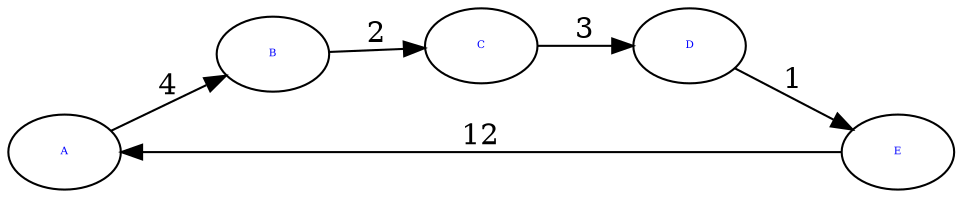 digraph G { 
{
node [margin=0 fontcolor=blue fontsize=5 shape=ellipse] A;B;C;D;E
}
rankdir=LR;
A -> B [label="4"] 
B -> C [label="2"] 
C -> D [label="3" weight=3]
D -> E [label="1" weight=1]
E -> A [label="12" weight=10]
}
